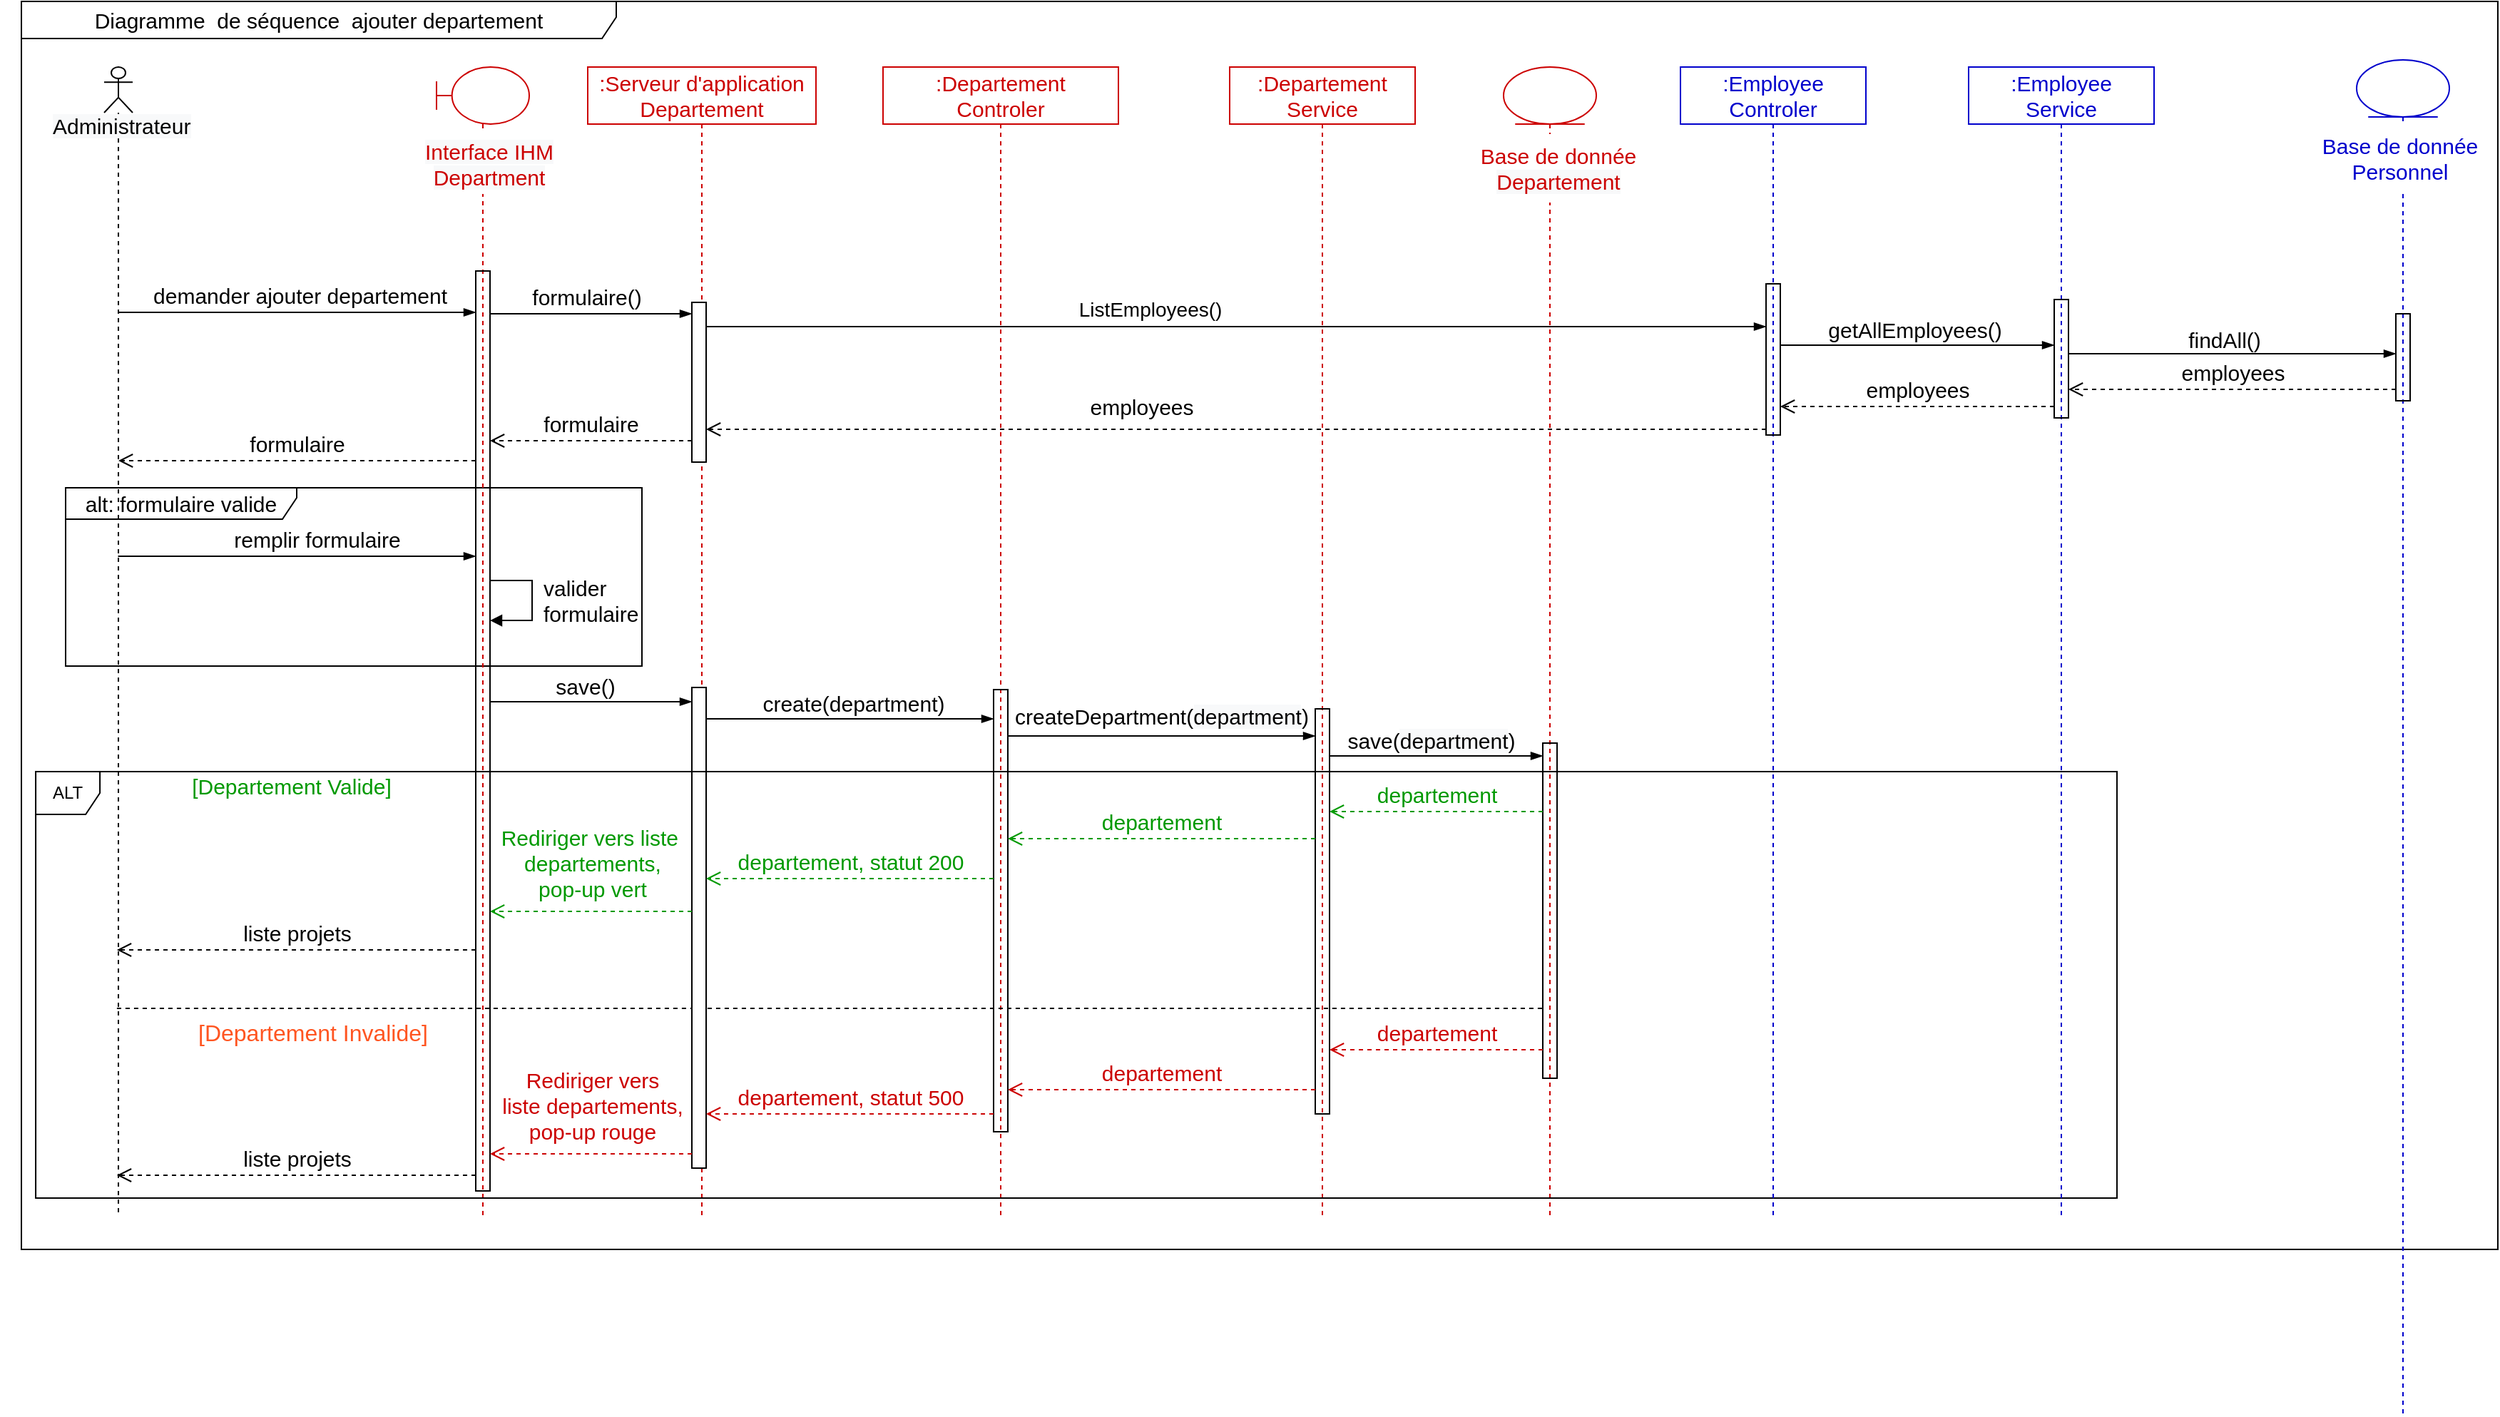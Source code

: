 <mxfile version="20.2.3" type="github">
  <diagram id="tfVPbFKDxSPrkaxi6CME" name="Page-1">
    <mxGraphModel dx="1896" dy="1059" grid="0" gridSize="10" guides="1" tooltips="1" connect="1" arrows="1" fold="1" page="1" pageScale="1" pageWidth="827" pageHeight="1169" math="0" shadow="0">
      <root>
        <mxCell id="0" />
        <mxCell id="1" parent="0" />
        <mxCell id="-1Ee7xU7LMOdshbjIilW-60" value="&lt;font style=&quot;font-size: 15px;&quot;&gt;alt: formulaire valide&lt;/font&gt;" style="shape=umlFrame;whiteSpace=wrap;html=1;width=162;height=22;" vertex="1" parent="1">
          <mxGeometry x="83" y="360" width="404" height="125" as="geometry" />
        </mxCell>
        <mxCell id="-1Ee7xU7LMOdshbjIilW-62" value=":Departement&lt;br&gt;Controler" style="shape=umlLifeline;perimeter=lifelinePerimeter;whiteSpace=wrap;html=1;container=1;collapsible=0;recursiveResize=0;outlineConnect=0;rounded=0;shadow=0;glass=0;sketch=0;fillColor=none;fontSize=15;fontColor=#CC0000;strokeColor=#CC0000;" vertex="1" parent="1">
          <mxGeometry x="656" y="65" width="165" height="805" as="geometry" />
        </mxCell>
        <mxCell id="-1Ee7xU7LMOdshbjIilW-63" value="" style="html=1;points=[];perimeter=orthogonalPerimeter;rounded=0;shadow=0;glass=0;sketch=0;fontSize=15;fillColor=none;" vertex="1" parent="-1Ee7xU7LMOdshbjIilW-62">
          <mxGeometry x="77.5" y="436.5" width="10" height="310" as="geometry" />
        </mxCell>
        <mxCell id="-1Ee7xU7LMOdshbjIilW-64" style="edgeStyle=none;rounded=0;orthogonalLoop=1;jettySize=auto;html=1;fontSize=15;fontColor=#000000;strokeColor=#000000;endArrow=none;endFill=0;dashed=1;" edge="1" parent="1" target="-1Ee7xU7LMOdshbjIilW-70">
          <mxGeometry relative="1" as="geometry">
            <Array as="points">
              <mxPoint x="238" y="725" />
            </Array>
            <mxPoint x="118.962" y="725.0" as="sourcePoint" />
          </mxGeometry>
        </mxCell>
        <mxCell id="-1Ee7xU7LMOdshbjIilW-65" value="" style="shape=umlLifeline;participant=umlActor;perimeter=lifelinePerimeter;whiteSpace=wrap;html=1;container=1;collapsible=0;recursiveResize=0;verticalAlign=top;spacingTop=36;outlineConnect=0;fillColor=none;size=32;sketch=0;shadow=0;rounded=0;glass=0;" vertex="1" parent="1">
          <mxGeometry x="110" y="65" width="20" height="805" as="geometry" />
        </mxCell>
        <mxCell id="-1Ee7xU7LMOdshbjIilW-66" value="&lt;span style=&quot;color: rgb(0, 0, 0); font-family: Helvetica; font-size: 15px; font-style: normal; font-variant-ligatures: normal; font-variant-caps: normal; font-weight: 400; letter-spacing: normal; orphans: 2; text-align: center; text-indent: 0px; text-transform: none; widows: 2; word-spacing: 0px; -webkit-text-stroke-width: 0px; background-color: rgb(248, 249, 250); text-decoration-thickness: initial; text-decoration-style: initial; text-decoration-color: initial; float: none; display: inline !important;&quot;&gt;Administrateur&lt;/span&gt;" style="text;whiteSpace=wrap;html=1;fontSize=15;" vertex="1" parent="1">
          <mxGeometry x="72" y="91" width="105" height="36" as="geometry" />
        </mxCell>
        <mxCell id="-1Ee7xU7LMOdshbjIilW-67" value=":Departement&lt;br&gt;Service" style="shape=umlLifeline;perimeter=lifelinePerimeter;whiteSpace=wrap;html=1;container=1;collapsible=0;recursiveResize=0;outlineConnect=0;rounded=0;shadow=0;glass=0;sketch=0;fillColor=none;fontSize=15;fontColor=#CC0000;strokeColor=#CC0000;" vertex="1" parent="1">
          <mxGeometry x="899" y="65" width="130" height="805" as="geometry" />
        </mxCell>
        <mxCell id="-1Ee7xU7LMOdshbjIilW-68" value="" style="html=1;points=[];perimeter=orthogonalPerimeter;rounded=0;shadow=0;glass=0;sketch=0;fontSize=15;fillColor=none;" vertex="1" parent="-1Ee7xU7LMOdshbjIilW-67">
          <mxGeometry x="60" y="450" width="10" height="284" as="geometry" />
        </mxCell>
        <mxCell id="-1Ee7xU7LMOdshbjIilW-69" value="" style="shape=umlLifeline;participant=umlEntity;perimeter=lifelinePerimeter;whiteSpace=wrap;html=1;container=1;collapsible=0;recursiveResize=0;verticalAlign=top;spacingTop=36;outlineConnect=0;rounded=0;shadow=0;glass=0;sketch=0;fontSize=15;fillColor=none;fontColor=#CC6600;strokeColor=#CC0000;" vertex="1" parent="1">
          <mxGeometry x="1091" y="65" width="65" height="805" as="geometry" />
        </mxCell>
        <mxCell id="-1Ee7xU7LMOdshbjIilW-70" value="" style="html=1;points=[];perimeter=orthogonalPerimeter;rounded=0;shadow=0;glass=0;sketch=0;fontSize=15;fillColor=none;" vertex="1" parent="-1Ee7xU7LMOdshbjIilW-69">
          <mxGeometry x="27.5" y="474" width="10" height="235" as="geometry" />
        </mxCell>
        <mxCell id="-1Ee7xU7LMOdshbjIilW-71" value="&lt;span style=&quot;font-family: Helvetica; font-size: 15px; font-style: normal; font-variant-ligatures: normal; font-variant-caps: normal; font-weight: 400; letter-spacing: normal; orphans: 2; text-indent: 0px; text-transform: none; widows: 2; word-spacing: 0px; -webkit-text-stroke-width: 0px; text-decoration-thickness: initial; text-decoration-style: initial; text-decoration-color: initial; float: none; display: inline !important;&quot;&gt;Base de donnée&lt;br&gt;&lt;span style=&quot;background-color: rgb(248, 249, 250);&quot;&gt;Departement&lt;/span&gt;&lt;br&gt;&lt;/span&gt;" style="text;whiteSpace=wrap;html=1;fontSize=15;align=center;fillColor=default;fontColor=#CC0000;labelBackgroundColor=default;" vertex="1" parent="-1Ee7xU7LMOdshbjIilW-69">
          <mxGeometry x="-21" y="47" width="119" height="48" as="geometry" />
        </mxCell>
        <mxCell id="-1Ee7xU7LMOdshbjIilW-72" value="" style="shape=umlLifeline;participant=umlBoundary;perimeter=lifelinePerimeter;whiteSpace=wrap;html=1;container=1;collapsible=0;recursiveResize=0;verticalAlign=top;spacingTop=36;outlineConnect=0;rounded=0;shadow=0;glass=0;sketch=0;fontSize=15;fillColor=none;fontColor=#CC6600;strokeColor=#CC0000;" vertex="1" parent="1">
          <mxGeometry x="343" y="65" width="65" height="805" as="geometry" />
        </mxCell>
        <mxCell id="-1Ee7xU7LMOdshbjIilW-73" value="&lt;span style=&quot;font-family: Helvetica; font-size: 15px; font-style: normal; font-variant-ligatures: normal; font-variant-caps: normal; font-weight: 400; letter-spacing: normal; orphans: 2; text-indent: 0px; text-transform: none; widows: 2; word-spacing: 0px; -webkit-text-stroke-width: 0px; background-color: rgb(248, 249, 250); text-decoration-thickness: initial; text-decoration-style: initial; text-decoration-color: initial; float: none; display: inline !important;&quot;&gt;Interface IHM&lt;/span&gt;&lt;br style=&quot;font-family: Helvetica; font-size: 15px; font-style: normal; font-variant-ligatures: normal; font-variant-caps: normal; font-weight: 400; letter-spacing: normal; orphans: 2; text-indent: 0px; text-transform: none; widows: 2; word-spacing: 0px; -webkit-text-stroke-width: 0px; background-color: rgb(248, 249, 250); text-decoration-thickness: initial; text-decoration-style: initial; text-decoration-color: initial;&quot;&gt;&lt;span style=&quot;font-family: Helvetica; font-size: 15px; font-style: normal; font-variant-ligatures: normal; font-variant-caps: normal; font-weight: 400; letter-spacing: normal; orphans: 2; text-indent: 0px; text-transform: none; widows: 2; word-spacing: 0px; -webkit-text-stroke-width: 0px; background-color: rgb(248, 249, 250); text-decoration-thickness: initial; text-decoration-style: initial; text-decoration-color: initial; float: none; display: inline !important;&quot;&gt;Department&lt;/span&gt;" style="text;whiteSpace=wrap;html=1;fontSize=15;align=center;fillColor=default;fontColor=#CC0000;" vertex="1" parent="-1Ee7xU7LMOdshbjIilW-72">
          <mxGeometry x="-24" y="44" width="122" height="45" as="geometry" />
        </mxCell>
        <mxCell id="-1Ee7xU7LMOdshbjIilW-74" value="" style="html=1;points=[];perimeter=orthogonalPerimeter;rounded=0;shadow=0;glass=0;sketch=0;fontSize=15;fillColor=none;" vertex="1" parent="-1Ee7xU7LMOdshbjIilW-72">
          <mxGeometry x="27.5" y="143" width="10" height="645" as="geometry" />
        </mxCell>
        <mxCell id="-1Ee7xU7LMOdshbjIilW-75" value="valider&lt;br&gt;formulaire" style="edgeStyle=orthogonalEdgeStyle;html=1;align=left;spacingLeft=2;endArrow=block;rounded=0;fontSize=15;labelBackgroundColor=none;" edge="1" parent="-1Ee7xU7LMOdshbjIilW-72">
          <mxGeometry x="-0.001" y="4" relative="1" as="geometry">
            <mxPoint x="37.5" y="360.037" as="sourcePoint" />
            <Array as="points">
              <mxPoint x="67" y="360" />
              <mxPoint x="67" y="388" />
            </Array>
            <mxPoint x="37.5" y="388.037" as="targetPoint" />
            <mxPoint as="offset" />
          </mxGeometry>
        </mxCell>
        <mxCell id="-1Ee7xU7LMOdshbjIilW-76" value="" style="edgeStyle=elbowEdgeStyle;fontSize=12;html=1;endArrow=blockThin;endFill=1;rounded=0;" edge="1" parent="1" source="-1Ee7xU7LMOdshbjIilW-65" target="-1Ee7xU7LMOdshbjIilW-74">
          <mxGeometry width="160" relative="1" as="geometry">
            <mxPoint x="628" y="319" as="sourcePoint" />
            <mxPoint x="788" y="319" as="targetPoint" />
            <Array as="points">
              <mxPoint x="190" y="237" />
              <mxPoint x="171" y="210" />
            </Array>
          </mxGeometry>
        </mxCell>
        <mxCell id="-1Ee7xU7LMOdshbjIilW-77" value="demander ajouter departement" style="edgeLabel;html=1;align=center;verticalAlign=middle;resizable=0;points=[];fontSize=15;" vertex="1" connectable="0" parent="-1Ee7xU7LMOdshbjIilW-76">
          <mxGeometry x="-0.395" relative="1" as="geometry">
            <mxPoint x="51" y="-12" as="offset" />
          </mxGeometry>
        </mxCell>
        <mxCell id="-1Ee7xU7LMOdshbjIilW-78" value="" style="edgeStyle=elbowEdgeStyle;fontSize=12;html=1;endArrow=blockThin;endFill=1;rounded=0;" edge="1" parent="1" source="-1Ee7xU7LMOdshbjIilW-63" target="-1Ee7xU7LMOdshbjIilW-68">
          <mxGeometry width="160" relative="1" as="geometry">
            <mxPoint x="394" y="372" as="sourcePoint" />
            <mxPoint x="554" y="372" as="targetPoint" />
            <Array as="points">
              <mxPoint x="778" y="534" />
              <mxPoint x="753" y="325" />
              <mxPoint x="602" y="310" />
              <mxPoint x="527" y="339" />
            </Array>
          </mxGeometry>
        </mxCell>
        <mxCell id="-1Ee7xU7LMOdshbjIilW-79" value="createDepartment(&lt;span style=&quot;background-color: rgb(248, 249, 250);&quot;&gt;department&lt;/span&gt;)" style="edgeLabel;html=1;align=center;verticalAlign=middle;resizable=0;points=[];fontSize=15;" vertex="1" connectable="0" parent="-1Ee7xU7LMOdshbjIilW-78">
          <mxGeometry x="0.124" relative="1" as="geometry">
            <mxPoint x="-14" y="-14" as="offset" />
          </mxGeometry>
        </mxCell>
        <mxCell id="-1Ee7xU7LMOdshbjIilW-80" value="" style="edgeStyle=elbowEdgeStyle;fontSize=12;html=1;endArrow=blockThin;endFill=1;rounded=0;" edge="1" parent="1" source="-1Ee7xU7LMOdshbjIilW-68" target="-1Ee7xU7LMOdshbjIilW-70">
          <mxGeometry width="160" relative="1" as="geometry">
            <mxPoint x="474" y="372" as="sourcePoint" />
            <mxPoint x="634" y="372" as="targetPoint" />
            <Array as="points">
              <mxPoint x="1060" y="548" />
              <mxPoint x="969" y="559" />
              <mxPoint x="766" y="335" />
            </Array>
          </mxGeometry>
        </mxCell>
        <mxCell id="-1Ee7xU7LMOdshbjIilW-81" value="save(&lt;span style=&quot;background-color: rgb(248, 249, 250);&quot;&gt;department&lt;/span&gt;)" style="edgeLabel;html=1;align=center;verticalAlign=middle;resizable=0;points=[];fontSize=15;" vertex="1" connectable="0" parent="-1Ee7xU7LMOdshbjIilW-80">
          <mxGeometry x="-0.356" y="2" relative="1" as="geometry">
            <mxPoint x="23" y="-9" as="offset" />
          </mxGeometry>
        </mxCell>
        <mxCell id="-1Ee7xU7LMOdshbjIilW-82" value="&lt;font color=&quot;#009900&quot;&gt;departement&lt;/font&gt;" style="html=1;verticalAlign=bottom;endArrow=open;dashed=1;endSize=8;rounded=0;fontSize=15;strokeColor=#009900;" edge="1" parent="1" source="-1Ee7xU7LMOdshbjIilW-70" target="-1Ee7xU7LMOdshbjIilW-68">
          <mxGeometry relative="1" as="geometry">
            <mxPoint x="806" y="359" as="sourcePoint" />
            <mxPoint x="668" y="359" as="targetPoint" />
            <Array as="points">
              <mxPoint x="1025" y="587" />
            </Array>
          </mxGeometry>
        </mxCell>
        <mxCell id="-1Ee7xU7LMOdshbjIilW-83" value="&lt;span style=&quot;color: rgb(0, 153, 0);&quot;&gt;departement&lt;/span&gt;" style="html=1;verticalAlign=bottom;endArrow=open;dashed=1;endSize=8;rounded=0;fontSize=15;strokeColor=#009900;" edge="1" parent="1" source="-1Ee7xU7LMOdshbjIilW-68" target="-1Ee7xU7LMOdshbjIilW-63">
          <mxGeometry relative="1" as="geometry">
            <mxPoint x="658" y="364" as="sourcePoint" />
            <mxPoint x="477" y="364" as="targetPoint" />
            <Array as="points">
              <mxPoint x="895" y="606" />
            </Array>
          </mxGeometry>
        </mxCell>
        <mxCell id="-1Ee7xU7LMOdshbjIilW-84" value=":Serveur d&#39;application&lt;br&gt;Departement" style="shape=umlLifeline;perimeter=lifelinePerimeter;whiteSpace=wrap;html=1;container=1;collapsible=0;recursiveResize=0;outlineConnect=0;rounded=0;shadow=0;glass=0;sketch=0;fillColor=none;fontSize=15;fontColor=#CC0000;strokeColor=#CC0000;" vertex="1" parent="1">
          <mxGeometry x="449" y="65" width="160" height="805" as="geometry" />
        </mxCell>
        <mxCell id="-1Ee7xU7LMOdshbjIilW-85" value="" style="html=1;points=[];perimeter=orthogonalPerimeter;" vertex="1" parent="-1Ee7xU7LMOdshbjIilW-84">
          <mxGeometry x="73" y="165" width="10" height="112" as="geometry" />
        </mxCell>
        <mxCell id="-1Ee7xU7LMOdshbjIilW-86" value="" style="html=1;points=[];perimeter=orthogonalPerimeter;" vertex="1" parent="-1Ee7xU7LMOdshbjIilW-84">
          <mxGeometry x="73" y="435" width="10" height="337" as="geometry" />
        </mxCell>
        <mxCell id="-1Ee7xU7LMOdshbjIilW-87" value="" style="fontSize=12;html=1;endArrow=blockThin;endFill=1;rounded=0;" edge="1" parent="1" source="-1Ee7xU7LMOdshbjIilW-74" target="-1Ee7xU7LMOdshbjIilW-85">
          <mxGeometry width="160" relative="1" as="geometry">
            <mxPoint x="294" y="256" as="sourcePoint" />
            <mxPoint x="599" y="366" as="targetPoint" />
            <Array as="points">
              <mxPoint x="382" y="238" />
            </Array>
          </mxGeometry>
        </mxCell>
        <mxCell id="-1Ee7xU7LMOdshbjIilW-88" value="formulaire()" style="edgeLabel;html=1;align=center;verticalAlign=middle;resizable=0;points=[];fontSize=15;" vertex="1" connectable="0" parent="-1Ee7xU7LMOdshbjIilW-87">
          <mxGeometry x="-0.006" y="-3" relative="1" as="geometry">
            <mxPoint x="-3" y="-15" as="offset" />
          </mxGeometry>
        </mxCell>
        <mxCell id="-1Ee7xU7LMOdshbjIilW-89" value="&lt;font style=&quot;font-size: 15px;&quot;&gt;formulaire&lt;/font&gt;" style="html=1;verticalAlign=bottom;endArrow=open;dashed=1;endSize=8;rounded=0;" edge="1" parent="1" source="-1Ee7xU7LMOdshbjIilW-85" target="-1Ee7xU7LMOdshbjIilW-74">
          <mxGeometry relative="1" as="geometry">
            <mxPoint x="438" y="323" as="sourcePoint" />
            <mxPoint x="358" y="323" as="targetPoint" />
            <Array as="points">
              <mxPoint x="469" y="327" />
            </Array>
          </mxGeometry>
        </mxCell>
        <mxCell id="-1Ee7xU7LMOdshbjIilW-90" value="&lt;font style=&quot;font-size: 15px;&quot;&gt;formulaire&lt;/font&gt;" style="html=1;verticalAlign=bottom;endArrow=open;dashed=1;endSize=8;rounded=0;" edge="1" parent="1" source="-1Ee7xU7LMOdshbjIilW-74" target="-1Ee7xU7LMOdshbjIilW-65">
          <mxGeometry relative="1" as="geometry">
            <mxPoint x="300.5" y="298" as="sourcePoint" />
            <mxPoint x="119.667" y="298" as="targetPoint" />
            <Array as="points">
              <mxPoint x="339" y="341" />
            </Array>
          </mxGeometry>
        </mxCell>
        <mxCell id="-1Ee7xU7LMOdshbjIilW-91" value="" style="fontSize=12;html=1;endArrow=blockThin;endFill=1;rounded=0;" edge="1" parent="1">
          <mxGeometry width="160" relative="1" as="geometry">
            <mxPoint x="119.759" y="408" as="sourcePoint" />
            <mxPoint x="370.5" y="408" as="targetPoint" />
            <Array as="points">
              <mxPoint x="255" y="408" />
            </Array>
          </mxGeometry>
        </mxCell>
        <mxCell id="-1Ee7xU7LMOdshbjIilW-92" value="remplir formulaire" style="edgeLabel;html=1;align=center;verticalAlign=middle;resizable=0;points=[];fontSize=15;" vertex="1" connectable="0" parent="-1Ee7xU7LMOdshbjIilW-91">
          <mxGeometry x="0.128" y="-4" relative="1" as="geometry">
            <mxPoint x="-3" y="-16" as="offset" />
          </mxGeometry>
        </mxCell>
        <mxCell id="-1Ee7xU7LMOdshbjIilW-93" value="" style="fontSize=12;html=1;endArrow=blockThin;endFill=1;rounded=0;" edge="1" parent="1" target="-1Ee7xU7LMOdshbjIilW-86">
          <mxGeometry width="160" relative="1" as="geometry">
            <mxPoint x="380.5" y="510.0" as="sourcePoint" />
            <mxPoint x="622" y="413" as="targetPoint" />
            <Array as="points">
              <mxPoint x="389" y="510" />
            </Array>
          </mxGeometry>
        </mxCell>
        <mxCell id="-1Ee7xU7LMOdshbjIilW-94" value="save()" style="edgeLabel;html=1;align=center;verticalAlign=middle;resizable=0;points=[];labelBackgroundColor=none;fontSize=15;" vertex="1" connectable="0" parent="-1Ee7xU7LMOdshbjIilW-93">
          <mxGeometry x="-0.081" y="1" relative="1" as="geometry">
            <mxPoint x="1" y="-10" as="offset" />
          </mxGeometry>
        </mxCell>
        <mxCell id="-1Ee7xU7LMOdshbjIilW-95" value="" style="fontSize=12;html=1;endArrow=blockThin;endFill=1;rounded=0;" edge="1" parent="1" source="-1Ee7xU7LMOdshbjIilW-86" target="-1Ee7xU7LMOdshbjIilW-63">
          <mxGeometry width="160" relative="1" as="geometry">
            <mxPoint x="532.0" y="522" as="sourcePoint" />
            <mxPoint x="726.5" y="522" as="targetPoint" />
            <Array as="points">
              <mxPoint x="552" y="522" />
            </Array>
          </mxGeometry>
        </mxCell>
        <mxCell id="-1Ee7xU7LMOdshbjIilW-96" value="&lt;span style=&quot;font-size: 15px;&quot;&gt;create(department)&lt;/span&gt;" style="edgeLabel;html=1;align=center;verticalAlign=middle;resizable=0;points=[];labelBackgroundColor=none;fontSize=15;" vertex="1" connectable="0" parent="-1Ee7xU7LMOdshbjIilW-95">
          <mxGeometry x="0.25" relative="1" as="geometry">
            <mxPoint x="-23" y="-11" as="offset" />
          </mxGeometry>
        </mxCell>
        <mxCell id="-1Ee7xU7LMOdshbjIilW-97" value="&lt;span style=&quot;color: rgb(0, 153, 0);&quot;&gt;departement&lt;/span&gt;&lt;font color=&quot;#009900&quot;&gt;, statut 200&lt;/font&gt;" style="html=1;verticalAlign=bottom;endArrow=open;dashed=1;endSize=8;rounded=0;fontSize=15;strokeColor=#009900;" edge="1" parent="1" source="-1Ee7xU7LMOdshbjIilW-63" target="-1Ee7xU7LMOdshbjIilW-86">
          <mxGeometry relative="1" as="geometry">
            <mxPoint x="661" y="606" as="sourcePoint" />
            <mxPoint x="410.0" y="606" as="targetPoint" />
            <Array as="points">
              <mxPoint x="633" y="634" />
            </Array>
          </mxGeometry>
        </mxCell>
        <mxCell id="-1Ee7xU7LMOdshbjIilW-98" value="&lt;font color=&quot;#009900&quot;&gt;Rediriger vers liste&amp;nbsp;&lt;br&gt;&lt;/font&gt;&lt;span style=&quot;color: rgb(0, 153, 0);&quot;&gt;departements&lt;/span&gt;&lt;font color=&quot;#009900&quot;&gt;,&lt;br&gt;pop-up vert&lt;br&gt;&lt;/font&gt;" style="html=1;verticalAlign=bottom;endArrow=open;dashed=1;endSize=8;rounded=0;fontSize=15;strokeColor=#009900;" edge="1" parent="1" source="-1Ee7xU7LMOdshbjIilW-86">
          <mxGeometry x="-0.014" y="-4" relative="1" as="geometry">
            <mxPoint x="674.0" y="609" as="sourcePoint" />
            <mxPoint x="380.5" y="657" as="targetPoint" />
            <Array as="points">
              <mxPoint x="459" y="657" />
            </Array>
            <mxPoint as="offset" />
          </mxGeometry>
        </mxCell>
        <mxCell id="-1Ee7xU7LMOdshbjIilW-99" value="&lt;font color=&quot;#000000&quot;&gt;liste projets&lt;/font&gt;" style="html=1;verticalAlign=bottom;endArrow=open;dashed=1;endSize=8;rounded=0;fontSize=15;fontColor=#009900;strokeColor=#000000;" edge="1" parent="1">
          <mxGeometry relative="1" as="geometry">
            <mxPoint x="370.5" y="684" as="sourcePoint" />
            <mxPoint x="118.962" y="684" as="targetPoint" />
            <Array as="points">
              <mxPoint x="274" y="684" />
            </Array>
          </mxGeometry>
        </mxCell>
        <mxCell id="-1Ee7xU7LMOdshbjIilW-100" value="" style="group" vertex="1" connectable="0" parent="1">
          <mxGeometry x="37" y="381" width="1751" height="549" as="geometry" />
        </mxCell>
        <mxCell id="-1Ee7xU7LMOdshbjIilW-103" value="ALT" style="shape=umlFrame;whiteSpace=wrap;html=1;width=45;height=30;" vertex="1" parent="-1Ee7xU7LMOdshbjIilW-100">
          <mxGeometry x="25.041" y="178" width="1458.959" height="299" as="geometry" />
        </mxCell>
        <mxCell id="-1Ee7xU7LMOdshbjIilW-101" value="&lt;div style=&quot;text-align: left; font-size: 15px;&quot;&gt;&lt;span style=&quot;background-color: initial; font-size: 15px;&quot;&gt;[Departement&amp;nbsp;&lt;/span&gt;&lt;span style=&quot;background-color: initial; text-align: right; font-size: 15px;&quot;&gt;Valide]&lt;/span&gt;&lt;/div&gt;" style="text;html=1;strokeColor=none;fillColor=none;align=center;verticalAlign=middle;whiteSpace=wrap;rounded=0;fontSize=15;fontColor=#009900;" vertex="1" parent="-1Ee7xU7LMOdshbjIilW-100">
          <mxGeometry x="101.48" y="175.74" width="206.52" height="24.35" as="geometry" />
        </mxCell>
        <mxCell id="-1Ee7xU7LMOdshbjIilW-102" value="[Departement Invalide]" style="text;html=1;strokeColor=none;fillColor=none;align=center;verticalAlign=middle;whiteSpace=wrap;rounded=0;fontSize=16;fontColor=#FF5521;" vertex="1" parent="-1Ee7xU7LMOdshbjIilW-100">
          <mxGeometry x="136.064" y="350.002" width="167.378" height="22.604" as="geometry" />
        </mxCell>
        <mxCell id="-1Ee7xU7LMOdshbjIilW-61" value="Diagramme&amp;nbsp; de séquence&amp;nbsp; ajouter departement" style="shape=umlFrame;whiteSpace=wrap;html=1;rounded=0;shadow=0;glass=0;sketch=0;fontSize=15;fillColor=none;width=417;height=26;" vertex="1" parent="-1Ee7xU7LMOdshbjIilW-100">
          <mxGeometry x="15" y="-362" width="1736" height="875" as="geometry" />
        </mxCell>
        <mxCell id="-1Ee7xU7LMOdshbjIilW-104" value="&lt;font color=&quot;#cc0000&quot;&gt;departement&lt;/font&gt;" style="html=1;verticalAlign=bottom;endArrow=open;dashed=1;endSize=8;rounded=0;fontSize=15;fontColor=#000000;strokeColor=#CC0000;" edge="1" parent="1" source="-1Ee7xU7LMOdshbjIilW-70" target="-1Ee7xU7LMOdshbjIilW-68">
          <mxGeometry relative="1" as="geometry">
            <mxPoint x="680" y="764" as="sourcePoint" />
            <mxPoint x="600" y="764" as="targetPoint" />
            <Array as="points">
              <mxPoint x="1038" y="754" />
            </Array>
          </mxGeometry>
        </mxCell>
        <mxCell id="-1Ee7xU7LMOdshbjIilW-105" value="&lt;span style=&quot;color: rgb(204, 0, 0);&quot;&gt;departement&lt;/span&gt;" style="html=1;verticalAlign=bottom;endArrow=open;dashed=1;endSize=8;rounded=0;fontSize=15;fontColor=#000000;strokeColor=#CC0000;" edge="1" parent="1" source="-1Ee7xU7LMOdshbjIilW-68" target="-1Ee7xU7LMOdshbjIilW-63">
          <mxGeometry relative="1" as="geometry">
            <mxPoint x="915" y="794" as="sourcePoint" />
            <mxPoint x="744" y="794" as="targetPoint" />
            <Array as="points">
              <mxPoint x="879" y="782" />
            </Array>
          </mxGeometry>
        </mxCell>
        <mxCell id="-1Ee7xU7LMOdshbjIilW-106" value="&lt;span style=&quot;color: rgb(204, 0, 0);&quot;&gt;departement&lt;/span&gt;&lt;font color=&quot;#cc0000&quot;&gt;, statut 500&lt;/font&gt;" style="html=1;verticalAlign=bottom;endArrow=open;dashed=1;endSize=8;rounded=0;fontSize=15;fontColor=#000000;strokeColor=#CC0000;" edge="1" parent="1" source="-1Ee7xU7LMOdshbjIilW-63" target="-1Ee7xU7LMOdshbjIilW-86">
          <mxGeometry relative="1" as="geometry">
            <mxPoint x="651" y="791" as="sourcePoint" />
            <mxPoint x="400.0" y="791" as="targetPoint" />
            <Array as="points">
              <mxPoint x="619" y="799" />
            </Array>
          </mxGeometry>
        </mxCell>
        <mxCell id="-1Ee7xU7LMOdshbjIilW-107" value="&lt;font color=&quot;#cc0000&quot;&gt;Rediriger vers &lt;br&gt;liste&amp;nbsp;&lt;/font&gt;&lt;span style=&quot;color: rgb(204, 0, 0);&quot;&gt;departements&lt;/span&gt;&lt;font color=&quot;#cc0000&quot;&gt;,&lt;br&gt;pop-up rouge&lt;/font&gt;" style="html=1;verticalAlign=bottom;endArrow=open;dashed=1;endSize=8;rounded=0;fontSize=15;strokeColor=#CC0000;" edge="1" parent="1" source="-1Ee7xU7LMOdshbjIilW-86">
          <mxGeometry x="-0.014" y="-4" relative="1" as="geometry">
            <mxPoint x="495" y="799" as="sourcePoint" />
            <mxPoint x="380.5" y="827" as="targetPoint" />
            <Array as="points">
              <mxPoint x="445" y="827" />
            </Array>
            <mxPoint as="offset" />
          </mxGeometry>
        </mxCell>
        <mxCell id="-1Ee7xU7LMOdshbjIilW-108" value="&lt;font color=&quot;#000000&quot;&gt;liste projets&lt;/font&gt;" style="html=1;verticalAlign=bottom;endArrow=open;dashed=1;endSize=8;rounded=0;fontSize=15;fontColor=#009900;strokeColor=#000000;" edge="1" parent="1">
          <mxGeometry relative="1" as="geometry">
            <mxPoint x="370.5" y="842" as="sourcePoint" />
            <mxPoint x="118.962" y="842" as="targetPoint" />
            <Array as="points">
              <mxPoint x="231" y="842" />
            </Array>
          </mxGeometry>
        </mxCell>
        <mxCell id="-1Ee7xU7LMOdshbjIilW-109" value=":Employee&lt;br&gt;Controler" style="shape=umlLifeline;perimeter=lifelinePerimeter;whiteSpace=wrap;html=1;container=1;collapsible=0;recursiveResize=0;outlineConnect=0;rounded=0;shadow=0;glass=0;sketch=0;fillColor=none;fontSize=15;strokeColor=#0000CC;fontColor=#0000CC;" vertex="1" parent="1">
          <mxGeometry x="1215" y="65" width="130" height="805" as="geometry" />
        </mxCell>
        <mxCell id="-1Ee7xU7LMOdshbjIilW-110" value="" style="html=1;points=[];perimeter=orthogonalPerimeter;rounded=0;shadow=0;glass=0;sketch=0;fontSize=15;fillColor=none;" vertex="1" parent="-1Ee7xU7LMOdshbjIilW-109">
          <mxGeometry x="60" y="152" width="10" height="106" as="geometry" />
        </mxCell>
        <mxCell id="-1Ee7xU7LMOdshbjIilW-111" value="" style="shape=umlLifeline;participant=umlEntity;perimeter=lifelinePerimeter;whiteSpace=wrap;html=1;container=1;collapsible=0;recursiveResize=0;verticalAlign=top;spacingTop=36;outlineConnect=0;rounded=0;shadow=0;glass=0;sketch=0;fontSize=15;fillColor=none;strokeColor=#0000CC;" vertex="1" parent="1">
          <mxGeometry x="1689" y="60" width="65" height="950" as="geometry" />
        </mxCell>
        <mxCell id="-1Ee7xU7LMOdshbjIilW-112" value="Base de donnée&lt;br&gt;Personnel" style="text;whiteSpace=wrap;html=1;fontSize=15;align=center;fillColor=default;fontColor=#0000CC;" vertex="1" parent="-1Ee7xU7LMOdshbjIilW-111">
          <mxGeometry x="-33" y="45" width="127" height="48" as="geometry" />
        </mxCell>
        <mxCell id="-1Ee7xU7LMOdshbjIilW-113" value="" style="html=1;points=[];perimeter=orthogonalPerimeter;rounded=0;shadow=0;glass=0;sketch=0;fontSize=15;fillColor=none;" vertex="1" parent="-1Ee7xU7LMOdshbjIilW-111">
          <mxGeometry x="27.5" y="178" width="10" height="61" as="geometry" />
        </mxCell>
        <mxCell id="-1Ee7xU7LMOdshbjIilW-114" value=":Employee&lt;br&gt;Service" style="shape=umlLifeline;perimeter=lifelinePerimeter;whiteSpace=wrap;html=1;container=1;collapsible=0;recursiveResize=0;outlineConnect=0;rounded=0;shadow=0;glass=0;sketch=0;fillColor=none;fontSize=15;strokeColor=#0000CC;fontColor=#0000CC;" vertex="1" parent="1">
          <mxGeometry x="1417" y="65" width="130" height="805" as="geometry" />
        </mxCell>
        <mxCell id="-1Ee7xU7LMOdshbjIilW-115" value="" style="html=1;points=[];perimeter=orthogonalPerimeter;rounded=0;shadow=0;glass=0;sketch=0;fontSize=15;fillColor=none;" vertex="1" parent="-1Ee7xU7LMOdshbjIilW-114">
          <mxGeometry x="60" y="163" width="10" height="83" as="geometry" />
        </mxCell>
        <mxCell id="-1Ee7xU7LMOdshbjIilW-116" value="" style="edgeStyle=elbowEdgeStyle;fontSize=12;html=1;endArrow=blockThin;endFill=1;rounded=0;fontColor=#CC0000;" edge="1" parent="1" source="-1Ee7xU7LMOdshbjIilW-85" target="-1Ee7xU7LMOdshbjIilW-110">
          <mxGeometry width="160" relative="1" as="geometry">
            <mxPoint x="841" y="372" as="sourcePoint" />
            <mxPoint x="1001" y="372" as="targetPoint" />
            <Array as="points">
              <mxPoint x="1209" y="247" />
            </Array>
          </mxGeometry>
        </mxCell>
        <mxCell id="-1Ee7xU7LMOdshbjIilW-117" value="&lt;font style=&quot;font-size: 14px;&quot;&gt;ListEmployees()&lt;/font&gt;" style="edgeLabel;html=1;align=center;verticalAlign=middle;resizable=0;points=[];fontColor=#000000;" vertex="1" connectable="0" parent="-1Ee7xU7LMOdshbjIilW-116">
          <mxGeometry x="-0.164" y="-2" relative="1" as="geometry">
            <mxPoint y="-14" as="offset" />
          </mxGeometry>
        </mxCell>
        <mxCell id="-1Ee7xU7LMOdshbjIilW-118" value="" style="edgeStyle=elbowEdgeStyle;fontSize=12;html=1;endArrow=blockThin;endFill=1;rounded=0;" edge="1" parent="1" source="-1Ee7xU7LMOdshbjIilW-115" target="-1Ee7xU7LMOdshbjIilW-113">
          <mxGeometry width="160" relative="1" as="geometry">
            <mxPoint x="1015" y="313" as="sourcePoint" />
            <mxPoint x="1225" y="280" as="targetPoint" />
            <Array as="points">
              <mxPoint x="1612" y="266" />
              <mxPoint x="1590" y="254" />
              <mxPoint x="1427" y="263" />
              <mxPoint x="917" y="318" />
            </Array>
          </mxGeometry>
        </mxCell>
        <mxCell id="-1Ee7xU7LMOdshbjIilW-119" value="findAll()" style="edgeLabel;html=1;align=center;verticalAlign=middle;resizable=0;points=[];fontSize=15;labelBackgroundColor=none;" vertex="1" connectable="0" parent="-1Ee7xU7LMOdshbjIilW-118">
          <mxGeometry x="-0.356" y="2" relative="1" as="geometry">
            <mxPoint x="35" y="-8" as="offset" />
          </mxGeometry>
        </mxCell>
        <mxCell id="-1Ee7xU7LMOdshbjIilW-120" value="" style="edgeStyle=elbowEdgeStyle;fontSize=12;html=1;endArrow=blockThin;endFill=1;rounded=0;" edge="1" parent="1" source="-1Ee7xU7LMOdshbjIilW-110" target="-1Ee7xU7LMOdshbjIilW-115">
          <mxGeometry width="160" relative="1" as="geometry">
            <mxPoint x="1327" y="273" as="sourcePoint" />
            <mxPoint x="1571" y="273" as="targetPoint" />
            <Array as="points">
              <mxPoint x="1461" y="260" />
              <mxPoint x="1470" y="273" />
              <mxPoint x="1319" y="258" />
              <mxPoint x="1244" y="287" />
            </Array>
          </mxGeometry>
        </mxCell>
        <mxCell id="-1Ee7xU7LMOdshbjIilW-121" value="getAllEmployees()" style="edgeLabel;html=1;align=center;verticalAlign=middle;resizable=0;points=[];fontSize=15;labelBackgroundColor=none;" vertex="1" connectable="0" parent="-1Ee7xU7LMOdshbjIilW-120">
          <mxGeometry x="0.124" relative="1" as="geometry">
            <mxPoint x="-14" y="-11" as="offset" />
          </mxGeometry>
        </mxCell>
        <mxCell id="-1Ee7xU7LMOdshbjIilW-122" value="employees" style="html=1;verticalAlign=bottom;endArrow=open;dashed=1;endSize=8;rounded=0;fontSize=15;" edge="1" parent="1" source="-1Ee7xU7LMOdshbjIilW-113" target="-1Ee7xU7LMOdshbjIilW-115">
          <mxGeometry relative="1" as="geometry">
            <mxPoint x="1704.5" y="459" as="sourcePoint" />
            <mxPoint x="1553" y="459" as="targetPoint" />
            <Array as="points">
              <mxPoint x="1668" y="291" />
            </Array>
          </mxGeometry>
        </mxCell>
        <mxCell id="-1Ee7xU7LMOdshbjIilW-125" value="employees" style="html=1;verticalAlign=bottom;endArrow=open;dashed=1;endSize=8;rounded=0;fontSize=15;" edge="1" parent="1" source="-1Ee7xU7LMOdshbjIilW-115" target="-1Ee7xU7LMOdshbjIilW-110">
          <mxGeometry relative="1" as="geometry">
            <mxPoint x="1535.5" y="296" as="sourcePoint" />
            <mxPoint x="1385" y="296" as="targetPoint" />
            <Array as="points">
              <mxPoint x="1451" y="303" />
            </Array>
          </mxGeometry>
        </mxCell>
        <mxCell id="-1Ee7xU7LMOdshbjIilW-126" value="employees" style="html=1;verticalAlign=bottom;endArrow=open;dashed=1;endSize=8;rounded=0;fontSize=15;" edge="1" parent="1" source="-1Ee7xU7LMOdshbjIilW-110" target="-1Ee7xU7LMOdshbjIilW-85">
          <mxGeometry x="0.179" y="-4" relative="1" as="geometry">
            <mxPoint x="931.5" y="319" as="sourcePoint" />
            <mxPoint x="781" y="319" as="targetPoint" />
            <Array as="points">
              <mxPoint x="883" y="319" />
            </Array>
            <mxPoint as="offset" />
          </mxGeometry>
        </mxCell>
      </root>
    </mxGraphModel>
  </diagram>
</mxfile>
